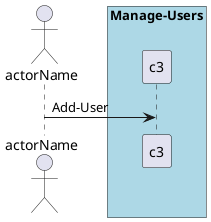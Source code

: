 @startuml
Actor "actorName" as A

box "Manage-Users" #lightblue
participant "c3" as S
A -> S : Add-User
end box

@enduml
